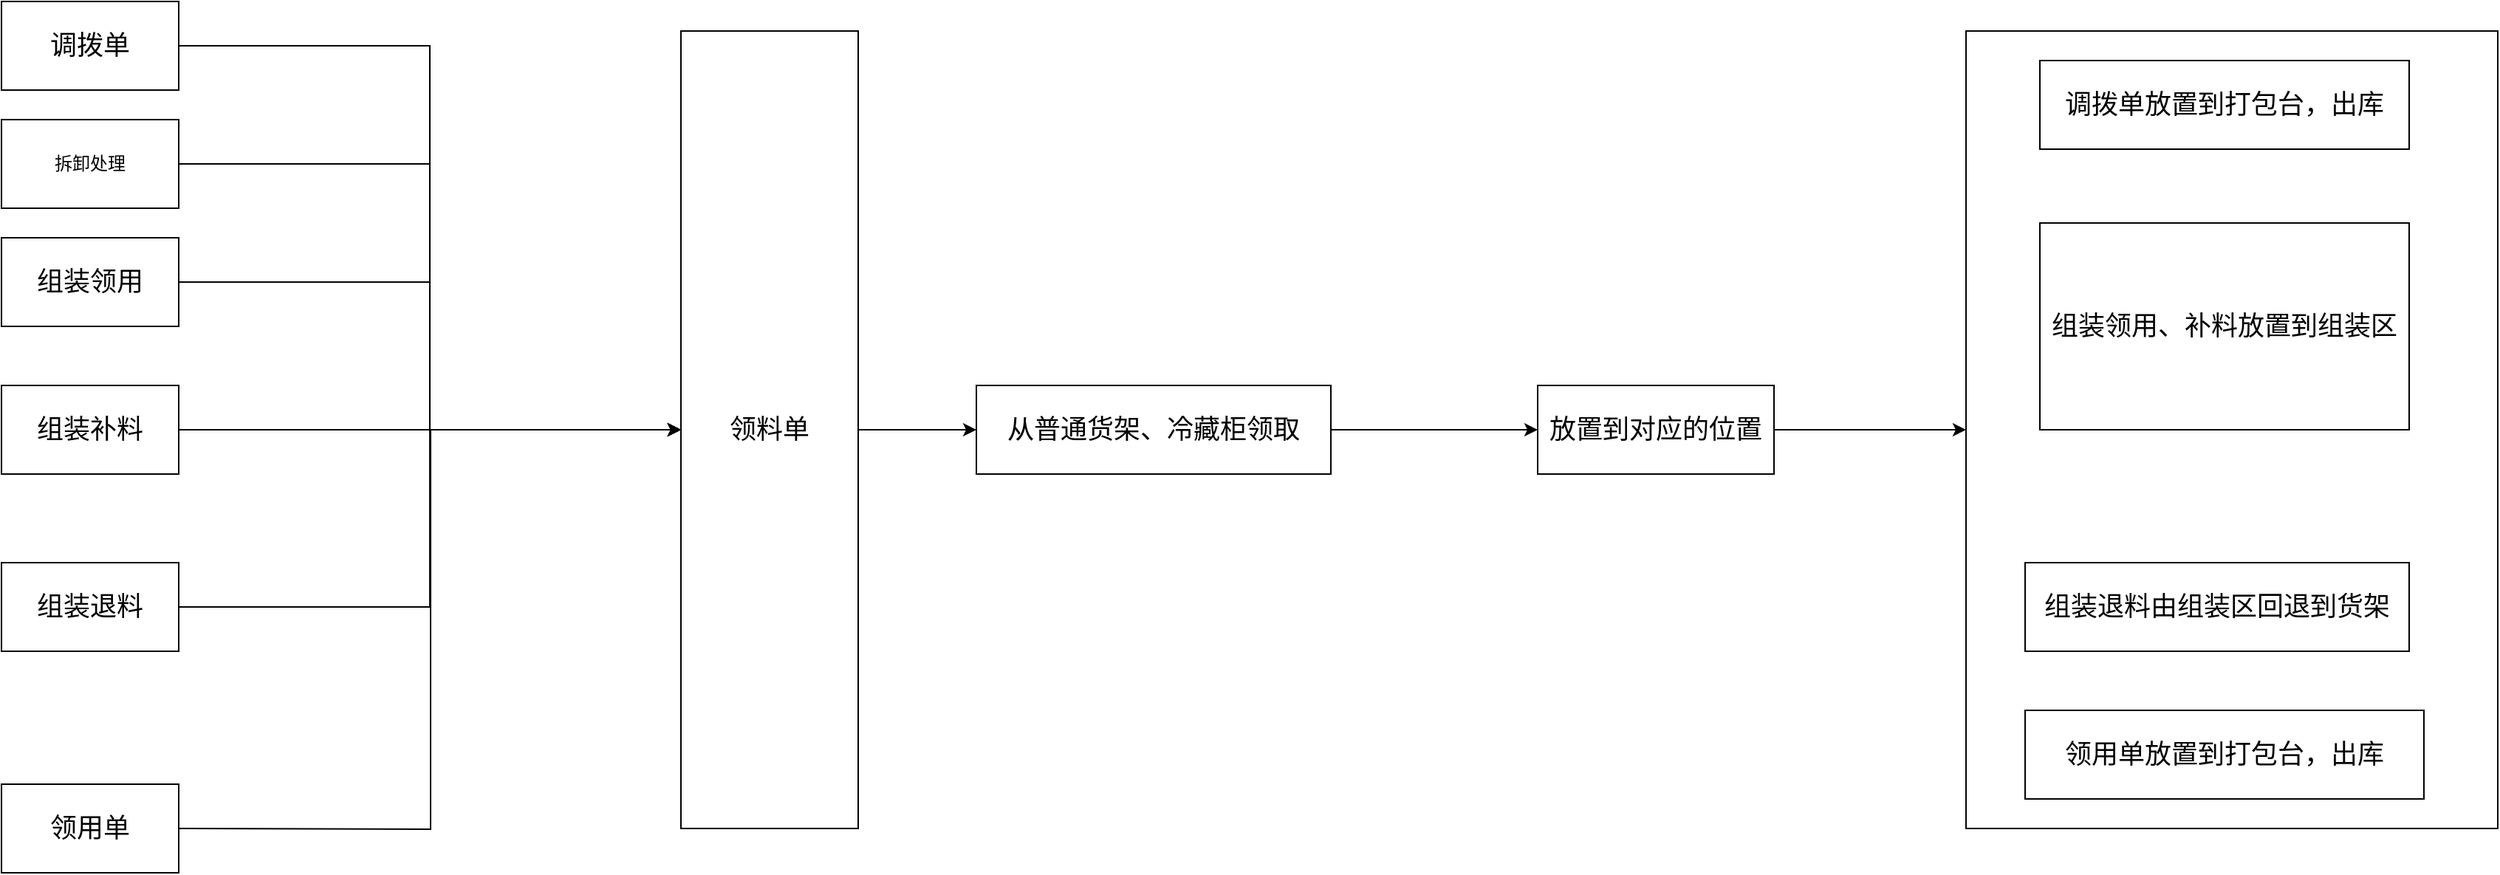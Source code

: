 <mxfile version="16.5.6" type="github">
  <diagram id="_NanasBd7DskEwAItulO" name="第 1 页">
    <mxGraphModel dx="2249" dy="-463" grid="1" gridSize="10" guides="1" tooltips="1" connect="1" arrows="1" fold="1" page="1" pageScale="1" pageWidth="827" pageHeight="1169" math="0" shadow="0">
      <root>
        <mxCell id="0" />
        <mxCell id="1" parent="0" />
        <mxCell id="WW9apbDpvwme33v-bASk-1" value="" style="edgeStyle=orthogonalEdgeStyle;rounded=0;orthogonalLoop=1;jettySize=auto;html=1;fontSize=18;" edge="1" parent="1" source="WW9apbDpvwme33v-bASk-2" target="WW9apbDpvwme33v-bASk-13">
          <mxGeometry relative="1" as="geometry" />
        </mxCell>
        <mxCell id="WW9apbDpvwme33v-bASk-2" value="领料单" style="rounded=0;whiteSpace=wrap;html=1;fontSize=18;" vertex="1" parent="1">
          <mxGeometry x="10" y="1380" width="120" height="540" as="geometry" />
        </mxCell>
        <mxCell id="WW9apbDpvwme33v-bASk-3" style="edgeStyle=orthogonalEdgeStyle;rounded=0;orthogonalLoop=1;jettySize=auto;html=1;entryX=0;entryY=0.5;entryDx=0;entryDy=0;fontSize=18;" edge="1" parent="1" source="WW9apbDpvwme33v-bASk-4" target="WW9apbDpvwme33v-bASk-2">
          <mxGeometry relative="1" as="geometry" />
        </mxCell>
        <mxCell id="WW9apbDpvwme33v-bASk-4" value="调拨单" style="rounded=0;whiteSpace=wrap;html=1;fontSize=18;" vertex="1" parent="1">
          <mxGeometry x="-450" y="1360" width="120" height="60" as="geometry" />
        </mxCell>
        <mxCell id="WW9apbDpvwme33v-bASk-5" style="edgeStyle=orthogonalEdgeStyle;rounded=0;orthogonalLoop=1;jettySize=auto;html=1;entryX=0;entryY=0.5;entryDx=0;entryDy=0;fontSize=18;" edge="1" parent="1" source="WW9apbDpvwme33v-bASk-6" target="WW9apbDpvwme33v-bASk-2">
          <mxGeometry relative="1" as="geometry" />
        </mxCell>
        <mxCell id="WW9apbDpvwme33v-bASk-6" value="组装领用" style="rounded=0;whiteSpace=wrap;html=1;fontSize=18;" vertex="1" parent="1">
          <mxGeometry x="-450" y="1520" width="120" height="60" as="geometry" />
        </mxCell>
        <mxCell id="WW9apbDpvwme33v-bASk-7" style="edgeStyle=orthogonalEdgeStyle;rounded=0;orthogonalLoop=1;jettySize=auto;html=1;entryX=0;entryY=0.5;entryDx=0;entryDy=0;fontSize=18;" edge="1" parent="1" source="WW9apbDpvwme33v-bASk-8" target="WW9apbDpvwme33v-bASk-2">
          <mxGeometry relative="1" as="geometry" />
        </mxCell>
        <mxCell id="WW9apbDpvwme33v-bASk-8" value="组装补料" style="rounded=0;whiteSpace=wrap;html=1;fontSize=18;" vertex="1" parent="1">
          <mxGeometry x="-450" y="1620" width="120" height="60" as="geometry" />
        </mxCell>
        <mxCell id="WW9apbDpvwme33v-bASk-9" style="edgeStyle=orthogonalEdgeStyle;rounded=0;orthogonalLoop=1;jettySize=auto;html=1;entryX=0;entryY=0.5;entryDx=0;entryDy=0;fontSize=18;" edge="1" parent="1" source="WW9apbDpvwme33v-bASk-10" target="WW9apbDpvwme33v-bASk-2">
          <mxGeometry relative="1" as="geometry" />
        </mxCell>
        <mxCell id="WW9apbDpvwme33v-bASk-10" value="组装退料" style="rounded=0;whiteSpace=wrap;html=1;fontSize=18;" vertex="1" parent="1">
          <mxGeometry x="-450" y="1740" width="120" height="60" as="geometry" />
        </mxCell>
        <mxCell id="WW9apbDpvwme33v-bASk-11" style="edgeStyle=orthogonalEdgeStyle;rounded=0;orthogonalLoop=1;jettySize=auto;html=1;entryX=0;entryY=0.5;entryDx=0;entryDy=0;fontSize=18;" edge="1" parent="1" target="WW9apbDpvwme33v-bASk-2">
          <mxGeometry relative="1" as="geometry">
            <mxPoint x="-330" y="1920" as="sourcePoint" />
          </mxGeometry>
        </mxCell>
        <mxCell id="WW9apbDpvwme33v-bASk-12" value="" style="edgeStyle=orthogonalEdgeStyle;rounded=0;orthogonalLoop=1;jettySize=auto;html=1;fontSize=18;" edge="1" parent="1" source="WW9apbDpvwme33v-bASk-13" target="WW9apbDpvwme33v-bASk-15">
          <mxGeometry relative="1" as="geometry" />
        </mxCell>
        <mxCell id="WW9apbDpvwme33v-bASk-13" value="从普通货架、冷藏柜领取" style="whiteSpace=wrap;html=1;fontSize=18;rounded=0;" vertex="1" parent="1">
          <mxGeometry x="210" y="1620" width="240" height="60" as="geometry" />
        </mxCell>
        <mxCell id="WW9apbDpvwme33v-bASk-14" style="edgeStyle=orthogonalEdgeStyle;rounded=0;orthogonalLoop=1;jettySize=auto;html=1;entryX=0;entryY=0.5;entryDx=0;entryDy=0;fontSize=18;" edge="1" parent="1" source="WW9apbDpvwme33v-bASk-15" target="WW9apbDpvwme33v-bASk-16">
          <mxGeometry relative="1" as="geometry" />
        </mxCell>
        <mxCell id="WW9apbDpvwme33v-bASk-15" value="放置到对应的位置" style="whiteSpace=wrap;html=1;fontSize=18;rounded=0;" vertex="1" parent="1">
          <mxGeometry x="590" y="1620" width="160" height="60" as="geometry" />
        </mxCell>
        <mxCell id="WW9apbDpvwme33v-bASk-16" value="" style="rounded=0;whiteSpace=wrap;html=1;fontSize=18;" vertex="1" parent="1">
          <mxGeometry x="880" y="1380" width="360" height="540" as="geometry" />
        </mxCell>
        <mxCell id="WW9apbDpvwme33v-bASk-17" value="领用单放置到打包台，出库" style="rounded=0;whiteSpace=wrap;html=1;fontSize=18;" vertex="1" parent="1">
          <mxGeometry x="920" y="1840" width="270" height="60" as="geometry" />
        </mxCell>
        <mxCell id="WW9apbDpvwme33v-bASk-18" value="调拨单放置到打包台，出库" style="rounded=0;whiteSpace=wrap;html=1;fontSize=18;" vertex="1" parent="1">
          <mxGeometry x="930" y="1400" width="250" height="60" as="geometry" />
        </mxCell>
        <mxCell id="WW9apbDpvwme33v-bASk-19" value="组装领用、补料放置到组装区" style="rounded=0;whiteSpace=wrap;html=1;fontSize=18;" vertex="1" parent="1">
          <mxGeometry x="930" y="1510" width="250" height="140" as="geometry" />
        </mxCell>
        <mxCell id="WW9apbDpvwme33v-bASk-20" value="组装退料由组装区回退到货架" style="rounded=0;whiteSpace=wrap;html=1;fontSize=18;" vertex="1" parent="1">
          <mxGeometry x="920" y="1740" width="260" height="60" as="geometry" />
        </mxCell>
        <mxCell id="WW9apbDpvwme33v-bASk-21" value="领用单" style="rounded=0;whiteSpace=wrap;html=1;fontSize=18;" vertex="1" parent="1">
          <mxGeometry x="-450" y="1890" width="120" height="60" as="geometry" />
        </mxCell>
        <mxCell id="WW9apbDpvwme33v-bASk-23" style="edgeStyle=orthogonalEdgeStyle;rounded=0;orthogonalLoop=1;jettySize=auto;html=1;entryX=0;entryY=0.5;entryDx=0;entryDy=0;" edge="1" parent="1" source="WW9apbDpvwme33v-bASk-22" target="WW9apbDpvwme33v-bASk-2">
          <mxGeometry relative="1" as="geometry" />
        </mxCell>
        <mxCell id="WW9apbDpvwme33v-bASk-22" value="拆卸处理" style="rounded=0;whiteSpace=wrap;html=1;" vertex="1" parent="1">
          <mxGeometry x="-450" y="1440" width="120" height="60" as="geometry" />
        </mxCell>
      </root>
    </mxGraphModel>
  </diagram>
</mxfile>
